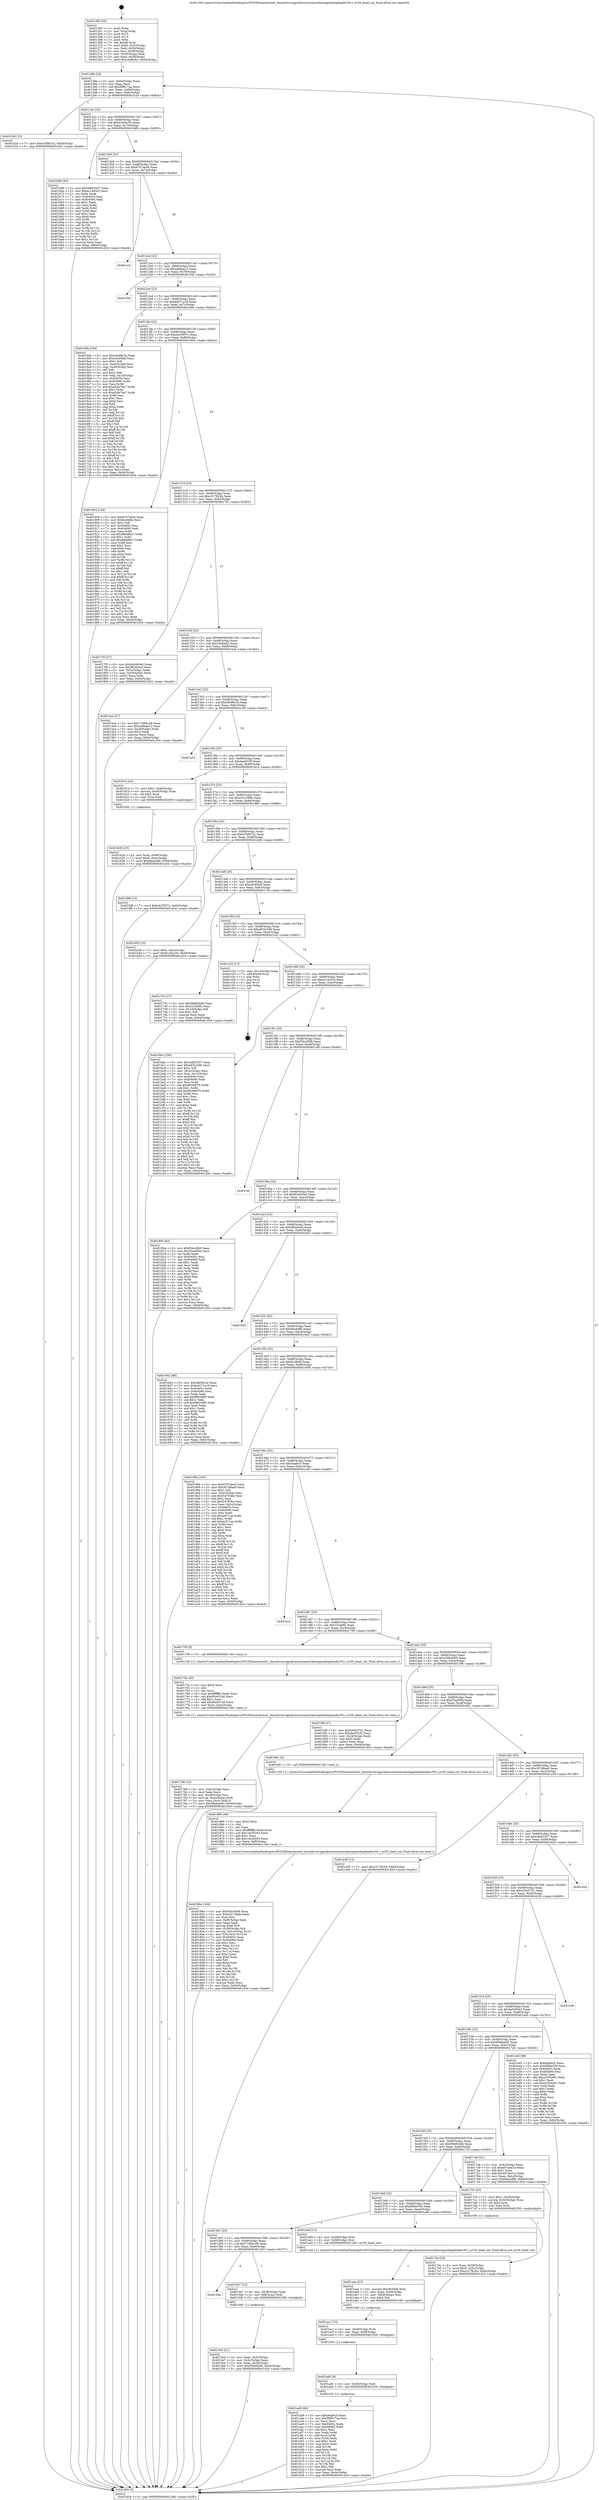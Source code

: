 digraph "0x401260" {
  label = "0x401260 (/mnt/c/Users/mathe/Desktop/tcc/POCII/binaries/extr_linuxdriversgpudrmnouveaunvkmenginedispheadnv50.c_nv50_head_cnt_Final-ollvm.out::main(0))"
  labelloc = "t"
  node[shape=record]

  Entry [label="",width=0.3,height=0.3,shape=circle,fillcolor=black,style=filled]
  "0x40128b" [label="{
     0x40128b [23]\l
     | [instrs]\l
     &nbsp;&nbsp;0x40128b \<+3\>: mov -0x64(%rbp),%eax\l
     &nbsp;&nbsp;0x40128e \<+2\>: mov %eax,%ecx\l
     &nbsp;&nbsp;0x401290 \<+6\>: sub $0x90f617aa,%ecx\l
     &nbsp;&nbsp;0x401296 \<+3\>: mov %eax,-0x68(%rbp)\l
     &nbsp;&nbsp;0x401299 \<+3\>: mov %ecx,-0x6c(%rbp)\l
     &nbsp;&nbsp;0x40129c \<+6\>: je 0000000000401b2d \<main+0x8cd\>\l
  }"]
  "0x401b2d" [label="{
     0x401b2d [12]\l
     | [instrs]\l
     &nbsp;&nbsp;0x401b2d \<+7\>: movl $0xe35867e2,-0x64(%rbp)\l
     &nbsp;&nbsp;0x401b34 \<+5\>: jmp 0000000000401d34 \<main+0xad4\>\l
  }"]
  "0x4012a2" [label="{
     0x4012a2 [22]\l
     | [instrs]\l
     &nbsp;&nbsp;0x4012a2 \<+5\>: jmp 00000000004012a7 \<main+0x47\>\l
     &nbsp;&nbsp;0x4012a7 \<+3\>: mov -0x68(%rbp),%eax\l
     &nbsp;&nbsp;0x4012aa \<+5\>: sub $0x9145ac54,%eax\l
     &nbsp;&nbsp;0x4012af \<+3\>: mov %eax,-0x70(%rbp)\l
     &nbsp;&nbsp;0x4012b2 \<+6\>: je 0000000000401b69 \<main+0x909\>\l
  }"]
  Exit [label="",width=0.3,height=0.3,shape=circle,fillcolor=black,style=filled,peripheries=2]
  "0x401b69" [label="{
     0x401b69 [83]\l
     | [instrs]\l
     &nbsp;&nbsp;0x401b69 \<+5\>: mov $0x3eb92357,%eax\l
     &nbsp;&nbsp;0x401b6e \<+5\>: mov $0xec14d3c5,%ecx\l
     &nbsp;&nbsp;0x401b73 \<+2\>: xor %edx,%edx\l
     &nbsp;&nbsp;0x401b75 \<+7\>: mov 0x40405c,%esi\l
     &nbsp;&nbsp;0x401b7c \<+7\>: mov 0x404060,%edi\l
     &nbsp;&nbsp;0x401b83 \<+3\>: sub $0x1,%edx\l
     &nbsp;&nbsp;0x401b86 \<+3\>: mov %esi,%r8d\l
     &nbsp;&nbsp;0x401b89 \<+3\>: add %edx,%r8d\l
     &nbsp;&nbsp;0x401b8c \<+4\>: imul %r8d,%esi\l
     &nbsp;&nbsp;0x401b90 \<+3\>: and $0x1,%esi\l
     &nbsp;&nbsp;0x401b93 \<+3\>: cmp $0x0,%esi\l
     &nbsp;&nbsp;0x401b96 \<+4\>: sete %r9b\l
     &nbsp;&nbsp;0x401b9a \<+3\>: cmp $0xa,%edi\l
     &nbsp;&nbsp;0x401b9d \<+4\>: setl %r10b\l
     &nbsp;&nbsp;0x401ba1 \<+3\>: mov %r9b,%r11b\l
     &nbsp;&nbsp;0x401ba4 \<+3\>: and %r10b,%r11b\l
     &nbsp;&nbsp;0x401ba7 \<+3\>: xor %r10b,%r9b\l
     &nbsp;&nbsp;0x401baa \<+3\>: or %r9b,%r11b\l
     &nbsp;&nbsp;0x401bad \<+4\>: test $0x1,%r11b\l
     &nbsp;&nbsp;0x401bb1 \<+3\>: cmovne %ecx,%eax\l
     &nbsp;&nbsp;0x401bb4 \<+3\>: mov %eax,-0x64(%rbp)\l
     &nbsp;&nbsp;0x401bb7 \<+5\>: jmp 0000000000401d34 \<main+0xad4\>\l
  }"]
  "0x4012b8" [label="{
     0x4012b8 [22]\l
     | [instrs]\l
     &nbsp;&nbsp;0x4012b8 \<+5\>: jmp 00000000004012bd \<main+0x5d\>\l
     &nbsp;&nbsp;0x4012bd \<+3\>: mov -0x68(%rbp),%eax\l
     &nbsp;&nbsp;0x4012c0 \<+5\>: sub $0x9707abc6,%eax\l
     &nbsp;&nbsp;0x4012c5 \<+3\>: mov %eax,-0x74(%rbp)\l
     &nbsp;&nbsp;0x4012c8 \<+6\>: je 0000000000401cc4 \<main+0xa64\>\l
  }"]
  "0x401ad9" [label="{
     0x401ad9 [84]\l
     | [instrs]\l
     &nbsp;&nbsp;0x401ad9 \<+5\>: mov $0xdeafdc5,%eax\l
     &nbsp;&nbsp;0x401ade \<+5\>: mov $0x90f617aa,%esi\l
     &nbsp;&nbsp;0x401ae3 \<+2\>: xor %ecx,%ecx\l
     &nbsp;&nbsp;0x401ae5 \<+7\>: mov 0x40405c,%edx\l
     &nbsp;&nbsp;0x401aec \<+8\>: mov 0x404060,%r8d\l
     &nbsp;&nbsp;0x401af4 \<+3\>: sub $0x1,%ecx\l
     &nbsp;&nbsp;0x401af7 \<+3\>: mov %edx,%r9d\l
     &nbsp;&nbsp;0x401afa \<+3\>: add %ecx,%r9d\l
     &nbsp;&nbsp;0x401afd \<+4\>: imul %r9d,%edx\l
     &nbsp;&nbsp;0x401b01 \<+3\>: and $0x1,%edx\l
     &nbsp;&nbsp;0x401b04 \<+3\>: cmp $0x0,%edx\l
     &nbsp;&nbsp;0x401b07 \<+4\>: sete %r10b\l
     &nbsp;&nbsp;0x401b0b \<+4\>: cmp $0xa,%r8d\l
     &nbsp;&nbsp;0x401b0f \<+4\>: setl %r11b\l
     &nbsp;&nbsp;0x401b13 \<+3\>: mov %r10b,%bl\l
     &nbsp;&nbsp;0x401b16 \<+3\>: and %r11b,%bl\l
     &nbsp;&nbsp;0x401b19 \<+3\>: xor %r11b,%r10b\l
     &nbsp;&nbsp;0x401b1c \<+3\>: or %r10b,%bl\l
     &nbsp;&nbsp;0x401b1f \<+3\>: test $0x1,%bl\l
     &nbsp;&nbsp;0x401b22 \<+3\>: cmovne %esi,%eax\l
     &nbsp;&nbsp;0x401b25 \<+3\>: mov %eax,-0x64(%rbp)\l
     &nbsp;&nbsp;0x401b28 \<+5\>: jmp 0000000000401d34 \<main+0xad4\>\l
  }"]
  "0x401cc4" [label="{
     0x401cc4\l
  }", style=dashed]
  "0x4012ce" [label="{
     0x4012ce [22]\l
     | [instrs]\l
     &nbsp;&nbsp;0x4012ce \<+5\>: jmp 00000000004012d3 \<main+0x73\>\l
     &nbsp;&nbsp;0x4012d3 \<+3\>: mov -0x68(%rbp),%eax\l
     &nbsp;&nbsp;0x4012d6 \<+5\>: sub $0xa49baa12,%eax\l
     &nbsp;&nbsp;0x4012db \<+3\>: mov %eax,-0x78(%rbp)\l
     &nbsp;&nbsp;0x4012de \<+6\>: je 00000000004015bf \<main+0x35f\>\l
  }"]
  "0x401ad0" [label="{
     0x401ad0 [9]\l
     | [instrs]\l
     &nbsp;&nbsp;0x401ad0 \<+4\>: mov -0x58(%rbp),%rdi\l
     &nbsp;&nbsp;0x401ad4 \<+5\>: call 0000000000401030 \<free@plt\>\l
     | [calls]\l
     &nbsp;&nbsp;0x401030 \{1\} (unknown)\l
  }"]
  "0x4015bf" [label="{
     0x4015bf\l
  }", style=dashed]
  "0x4012e4" [label="{
     0x4012e4 [22]\l
     | [instrs]\l
     &nbsp;&nbsp;0x4012e4 \<+5\>: jmp 00000000004012e9 \<main+0x89\>\l
     &nbsp;&nbsp;0x4012e9 \<+3\>: mov -0x68(%rbp),%eax\l
     &nbsp;&nbsp;0x4012ec \<+5\>: sub $0xb4071a18,%eax\l
     &nbsp;&nbsp;0x4012f1 \<+3\>: mov %eax,-0x7c(%rbp)\l
     &nbsp;&nbsp;0x4012f4 \<+6\>: je 000000000040169a \<main+0x43a\>\l
  }"]
  "0x401ac1" [label="{
     0x401ac1 [15]\l
     | [instrs]\l
     &nbsp;&nbsp;0x401ac1 \<+4\>: mov -0x48(%rbp),%rdi\l
     &nbsp;&nbsp;0x401ac5 \<+6\>: mov %eax,-0xf4(%rbp)\l
     &nbsp;&nbsp;0x401acb \<+5\>: call 0000000000401030 \<free@plt\>\l
     | [calls]\l
     &nbsp;&nbsp;0x401030 \{1\} (unknown)\l
  }"]
  "0x40169a" [label="{
     0x40169a [164]\l
     | [instrs]\l
     &nbsp;&nbsp;0x40169a \<+5\>: mov $0xc9e96c3e,%eax\l
     &nbsp;&nbsp;0x40169f \<+5\>: mov $0xe4c85fc8,%ecx\l
     &nbsp;&nbsp;0x4016a4 \<+2\>: mov $0x1,%dl\l
     &nbsp;&nbsp;0x4016a6 \<+3\>: mov -0x4c(%rbp),%esi\l
     &nbsp;&nbsp;0x4016a9 \<+3\>: cmp -0x40(%rbp),%esi\l
     &nbsp;&nbsp;0x4016ac \<+4\>: setl %dil\l
     &nbsp;&nbsp;0x4016b0 \<+4\>: and $0x1,%dil\l
     &nbsp;&nbsp;0x4016b4 \<+4\>: mov %dil,-0x1d(%rbp)\l
     &nbsp;&nbsp;0x4016b8 \<+7\>: mov 0x40405c,%esi\l
     &nbsp;&nbsp;0x4016bf \<+8\>: mov 0x404060,%r8d\l
     &nbsp;&nbsp;0x4016c7 \<+3\>: mov %esi,%r9d\l
     &nbsp;&nbsp;0x4016ca \<+7\>: add $0xa54b76a7,%r9d\l
     &nbsp;&nbsp;0x4016d1 \<+4\>: sub $0x1,%r9d\l
     &nbsp;&nbsp;0x4016d5 \<+7\>: sub $0xa54b76a7,%r9d\l
     &nbsp;&nbsp;0x4016dc \<+4\>: imul %r9d,%esi\l
     &nbsp;&nbsp;0x4016e0 \<+3\>: and $0x1,%esi\l
     &nbsp;&nbsp;0x4016e3 \<+3\>: cmp $0x0,%esi\l
     &nbsp;&nbsp;0x4016e6 \<+4\>: sete %dil\l
     &nbsp;&nbsp;0x4016ea \<+4\>: cmp $0xa,%r8d\l
     &nbsp;&nbsp;0x4016ee \<+4\>: setl %r10b\l
     &nbsp;&nbsp;0x4016f2 \<+3\>: mov %dil,%r11b\l
     &nbsp;&nbsp;0x4016f5 \<+4\>: xor $0xff,%r11b\l
     &nbsp;&nbsp;0x4016f9 \<+3\>: mov %r10b,%bl\l
     &nbsp;&nbsp;0x4016fc \<+3\>: xor $0xff,%bl\l
     &nbsp;&nbsp;0x4016ff \<+3\>: xor $0x1,%dl\l
     &nbsp;&nbsp;0x401702 \<+3\>: mov %r11b,%r14b\l
     &nbsp;&nbsp;0x401705 \<+4\>: and $0xff,%r14b\l
     &nbsp;&nbsp;0x401709 \<+3\>: and %dl,%dil\l
     &nbsp;&nbsp;0x40170c \<+3\>: mov %bl,%r15b\l
     &nbsp;&nbsp;0x40170f \<+4\>: and $0xff,%r15b\l
     &nbsp;&nbsp;0x401713 \<+3\>: and %dl,%r10b\l
     &nbsp;&nbsp;0x401716 \<+3\>: or %dil,%r14b\l
     &nbsp;&nbsp;0x401719 \<+3\>: or %r10b,%r15b\l
     &nbsp;&nbsp;0x40171c \<+3\>: xor %r15b,%r14b\l
     &nbsp;&nbsp;0x40171f \<+3\>: or %bl,%r11b\l
     &nbsp;&nbsp;0x401722 \<+4\>: xor $0xff,%r11b\l
     &nbsp;&nbsp;0x401726 \<+3\>: or $0x1,%dl\l
     &nbsp;&nbsp;0x401729 \<+3\>: and %dl,%r11b\l
     &nbsp;&nbsp;0x40172c \<+3\>: or %r11b,%r14b\l
     &nbsp;&nbsp;0x40172f \<+4\>: test $0x1,%r14b\l
     &nbsp;&nbsp;0x401733 \<+3\>: cmovne %ecx,%eax\l
     &nbsp;&nbsp;0x401736 \<+3\>: mov %eax,-0x64(%rbp)\l
     &nbsp;&nbsp;0x401739 \<+5\>: jmp 0000000000401d34 \<main+0xad4\>\l
  }"]
  "0x4012fa" [label="{
     0x4012fa [22]\l
     | [instrs]\l
     &nbsp;&nbsp;0x4012fa \<+5\>: jmp 00000000004012ff \<main+0x9f\>\l
     &nbsp;&nbsp;0x4012ff \<+3\>: mov -0x68(%rbp),%eax\l
     &nbsp;&nbsp;0x401302 \<+5\>: sub $0xb425957c,%eax\l
     &nbsp;&nbsp;0x401307 \<+3\>: mov %eax,-0x80(%rbp)\l
     &nbsp;&nbsp;0x40130a \<+6\>: je 0000000000401904 \<main+0x6a4\>\l
  }"]
  "0x401aaa" [label="{
     0x401aaa [23]\l
     | [instrs]\l
     &nbsp;&nbsp;0x401aaa \<+10\>: movabs $0x4020b6,%rdi\l
     &nbsp;&nbsp;0x401ab4 \<+3\>: mov %eax,-0x60(%rbp)\l
     &nbsp;&nbsp;0x401ab7 \<+3\>: mov -0x60(%rbp),%esi\l
     &nbsp;&nbsp;0x401aba \<+2\>: mov $0x0,%al\l
     &nbsp;&nbsp;0x401abc \<+5\>: call 0000000000401040 \<printf@plt\>\l
     | [calls]\l
     &nbsp;&nbsp;0x401040 \{1\} (unknown)\l
  }"]
  "0x401904" [label="{
     0x401904 [144]\l
     | [instrs]\l
     &nbsp;&nbsp;0x401904 \<+5\>: mov $0x9707abc6,%eax\l
     &nbsp;&nbsp;0x401909 \<+5\>: mov $0x8cc8bfd,%ecx\l
     &nbsp;&nbsp;0x40190e \<+2\>: mov $0x1,%dl\l
     &nbsp;&nbsp;0x401910 \<+7\>: mov 0x40405c,%esi\l
     &nbsp;&nbsp;0x401917 \<+7\>: mov 0x404060,%edi\l
     &nbsp;&nbsp;0x40191e \<+3\>: mov %esi,%r8d\l
     &nbsp;&nbsp;0x401921 \<+7\>: sub $0xd8ebfbe7,%r8d\l
     &nbsp;&nbsp;0x401928 \<+4\>: sub $0x1,%r8d\l
     &nbsp;&nbsp;0x40192c \<+7\>: add $0xd8ebfbe7,%r8d\l
     &nbsp;&nbsp;0x401933 \<+4\>: imul %r8d,%esi\l
     &nbsp;&nbsp;0x401937 \<+3\>: and $0x1,%esi\l
     &nbsp;&nbsp;0x40193a \<+3\>: cmp $0x0,%esi\l
     &nbsp;&nbsp;0x40193d \<+4\>: sete %r9b\l
     &nbsp;&nbsp;0x401941 \<+3\>: cmp $0xa,%edi\l
     &nbsp;&nbsp;0x401944 \<+4\>: setl %r10b\l
     &nbsp;&nbsp;0x401948 \<+3\>: mov %r9b,%r11b\l
     &nbsp;&nbsp;0x40194b \<+4\>: xor $0xff,%r11b\l
     &nbsp;&nbsp;0x40194f \<+3\>: mov %r10b,%bl\l
     &nbsp;&nbsp;0x401952 \<+3\>: xor $0xff,%bl\l
     &nbsp;&nbsp;0x401955 \<+3\>: xor $0x1,%dl\l
     &nbsp;&nbsp;0x401958 \<+3\>: mov %r11b,%r14b\l
     &nbsp;&nbsp;0x40195b \<+4\>: and $0xff,%r14b\l
     &nbsp;&nbsp;0x40195f \<+3\>: and %dl,%r9b\l
     &nbsp;&nbsp;0x401962 \<+3\>: mov %bl,%r15b\l
     &nbsp;&nbsp;0x401965 \<+4\>: and $0xff,%r15b\l
     &nbsp;&nbsp;0x401969 \<+3\>: and %dl,%r10b\l
     &nbsp;&nbsp;0x40196c \<+3\>: or %r9b,%r14b\l
     &nbsp;&nbsp;0x40196f \<+3\>: or %r10b,%r15b\l
     &nbsp;&nbsp;0x401972 \<+3\>: xor %r15b,%r14b\l
     &nbsp;&nbsp;0x401975 \<+3\>: or %bl,%r11b\l
     &nbsp;&nbsp;0x401978 \<+4\>: xor $0xff,%r11b\l
     &nbsp;&nbsp;0x40197c \<+3\>: or $0x1,%dl\l
     &nbsp;&nbsp;0x40197f \<+3\>: and %dl,%r11b\l
     &nbsp;&nbsp;0x401982 \<+3\>: or %r11b,%r14b\l
     &nbsp;&nbsp;0x401985 \<+4\>: test $0x1,%r14b\l
     &nbsp;&nbsp;0x401989 \<+3\>: cmovne %ecx,%eax\l
     &nbsp;&nbsp;0x40198c \<+3\>: mov %eax,-0x64(%rbp)\l
     &nbsp;&nbsp;0x40198f \<+5\>: jmp 0000000000401d34 \<main+0xad4\>\l
  }"]
  "0x401310" [label="{
     0x401310 [25]\l
     | [instrs]\l
     &nbsp;&nbsp;0x401310 \<+5\>: jmp 0000000000401315 \<main+0xb5\>\l
     &nbsp;&nbsp;0x401315 \<+3\>: mov -0x68(%rbp),%eax\l
     &nbsp;&nbsp;0x401318 \<+5\>: sub $0xc3178244,%eax\l
     &nbsp;&nbsp;0x40131d \<+6\>: mov %eax,-0x84(%rbp)\l
     &nbsp;&nbsp;0x401323 \<+6\>: je 00000000004017f3 \<main+0x593\>\l
  }"]
  "0x40188e" [label="{
     0x40188e [106]\l
     | [instrs]\l
     &nbsp;&nbsp;0x40188e \<+5\>: mov $0xf54cd568,%ecx\l
     &nbsp;&nbsp;0x401893 \<+5\>: mov $0xe32138bb,%edx\l
     &nbsp;&nbsp;0x401898 \<+2\>: xor %esi,%esi\l
     &nbsp;&nbsp;0x40189a \<+6\>: mov -0xf0(%rbp),%edi\l
     &nbsp;&nbsp;0x4018a0 \<+3\>: imul %eax,%edi\l
     &nbsp;&nbsp;0x4018a3 \<+3\>: movslq %edi,%r8\l
     &nbsp;&nbsp;0x4018a6 \<+4\>: mov -0x58(%rbp),%r9\l
     &nbsp;&nbsp;0x4018aa \<+4\>: movslq -0x5c(%rbp),%r10\l
     &nbsp;&nbsp;0x4018ae \<+4\>: mov %r8,(%r9,%r10,8)\l
     &nbsp;&nbsp;0x4018b2 \<+7\>: mov 0x40405c,%eax\l
     &nbsp;&nbsp;0x4018b9 \<+7\>: mov 0x404060,%edi\l
     &nbsp;&nbsp;0x4018c0 \<+3\>: sub $0x1,%esi\l
     &nbsp;&nbsp;0x4018c3 \<+3\>: mov %eax,%r11d\l
     &nbsp;&nbsp;0x4018c6 \<+3\>: add %esi,%r11d\l
     &nbsp;&nbsp;0x4018c9 \<+4\>: imul %r11d,%eax\l
     &nbsp;&nbsp;0x4018cd \<+3\>: and $0x1,%eax\l
     &nbsp;&nbsp;0x4018d0 \<+3\>: cmp $0x0,%eax\l
     &nbsp;&nbsp;0x4018d3 \<+3\>: sete %bl\l
     &nbsp;&nbsp;0x4018d6 \<+3\>: cmp $0xa,%edi\l
     &nbsp;&nbsp;0x4018d9 \<+4\>: setl %r14b\l
     &nbsp;&nbsp;0x4018dd \<+3\>: mov %bl,%r15b\l
     &nbsp;&nbsp;0x4018e0 \<+3\>: and %r14b,%r15b\l
     &nbsp;&nbsp;0x4018e3 \<+3\>: xor %r14b,%bl\l
     &nbsp;&nbsp;0x4018e6 \<+3\>: or %bl,%r15b\l
     &nbsp;&nbsp;0x4018e9 \<+4\>: test $0x1,%r15b\l
     &nbsp;&nbsp;0x4018ed \<+3\>: cmovne %edx,%ecx\l
     &nbsp;&nbsp;0x4018f0 \<+3\>: mov %ecx,-0x64(%rbp)\l
     &nbsp;&nbsp;0x4018f3 \<+5\>: jmp 0000000000401d34 \<main+0xad4\>\l
  }"]
  "0x4017f3" [label="{
     0x4017f3 [27]\l
     | [instrs]\l
     &nbsp;&nbsp;0x4017f3 \<+5\>: mov $0x4a5400e2,%eax\l
     &nbsp;&nbsp;0x4017f8 \<+5\>: mov $0xf820d3a5,%ecx\l
     &nbsp;&nbsp;0x4017fd \<+3\>: mov -0x5c(%rbp),%edx\l
     &nbsp;&nbsp;0x401800 \<+3\>: cmp -0x50(%rbp),%edx\l
     &nbsp;&nbsp;0x401803 \<+3\>: cmovl %ecx,%eax\l
     &nbsp;&nbsp;0x401806 \<+3\>: mov %eax,-0x64(%rbp)\l
     &nbsp;&nbsp;0x401809 \<+5\>: jmp 0000000000401d34 \<main+0xad4\>\l
  }"]
  "0x401329" [label="{
     0x401329 [25]\l
     | [instrs]\l
     &nbsp;&nbsp;0x401329 \<+5\>: jmp 000000000040132e \<main+0xce\>\l
     &nbsp;&nbsp;0x40132e \<+3\>: mov -0x68(%rbp),%eax\l
     &nbsp;&nbsp;0x401331 \<+5\>: sub $0xc5efbeb3,%eax\l
     &nbsp;&nbsp;0x401336 \<+6\>: mov %eax,-0x88(%rbp)\l
     &nbsp;&nbsp;0x40133c \<+6\>: je 00000000004015a4 \<main+0x344\>\l
  }"]
  "0x401866" [label="{
     0x401866 [40]\l
     | [instrs]\l
     &nbsp;&nbsp;0x401866 \<+5\>: mov $0x2,%ecx\l
     &nbsp;&nbsp;0x40186b \<+1\>: cltd\l
     &nbsp;&nbsp;0x40186c \<+2\>: idiv %ecx\l
     &nbsp;&nbsp;0x40186e \<+6\>: imul $0xfffffffe,%edx,%ecx\l
     &nbsp;&nbsp;0x401874 \<+6\>: sub $0x14e3b283,%ecx\l
     &nbsp;&nbsp;0x40187a \<+3\>: add $0x1,%ecx\l
     &nbsp;&nbsp;0x40187d \<+6\>: add $0x14e3b283,%ecx\l
     &nbsp;&nbsp;0x401883 \<+6\>: mov %ecx,-0xf0(%rbp)\l
     &nbsp;&nbsp;0x401889 \<+5\>: call 0000000000401160 \<next_i\>\l
     | [calls]\l
     &nbsp;&nbsp;0x401160 \{1\} (/mnt/c/Users/mathe/Desktop/tcc/POCII/binaries/extr_linuxdriversgpudrmnouveaunvkmenginedispheadnv50.c_nv50_head_cnt_Final-ollvm.out::next_i)\l
  }"]
  "0x4015a4" [label="{
     0x4015a4 [27]\l
     | [instrs]\l
     &nbsp;&nbsp;0x4015a4 \<+5\>: mov $0x7196bc48,%eax\l
     &nbsp;&nbsp;0x4015a9 \<+5\>: mov $0xa49baa12,%ecx\l
     &nbsp;&nbsp;0x4015ae \<+3\>: mov -0x28(%rbp),%edx\l
     &nbsp;&nbsp;0x4015b1 \<+3\>: cmp $0x2,%edx\l
     &nbsp;&nbsp;0x4015b4 \<+3\>: cmovne %ecx,%eax\l
     &nbsp;&nbsp;0x4015b7 \<+3\>: mov %eax,-0x64(%rbp)\l
     &nbsp;&nbsp;0x4015ba \<+5\>: jmp 0000000000401d34 \<main+0xad4\>\l
  }"]
  "0x401342" [label="{
     0x401342 [25]\l
     | [instrs]\l
     &nbsp;&nbsp;0x401342 \<+5\>: jmp 0000000000401347 \<main+0xe7\>\l
     &nbsp;&nbsp;0x401347 \<+3\>: mov -0x68(%rbp),%eax\l
     &nbsp;&nbsp;0x40134a \<+5\>: sub $0xc9e96c3e,%eax\l
     &nbsp;&nbsp;0x40134f \<+6\>: mov %eax,-0x8c(%rbp)\l
     &nbsp;&nbsp;0x401355 \<+6\>: je 0000000000401c63 \<main+0xa03\>\l
  }"]
  "0x401d34" [label="{
     0x401d34 [5]\l
     | [instrs]\l
     &nbsp;&nbsp;0x401d34 \<+5\>: jmp 000000000040128b \<main+0x2b\>\l
  }"]
  "0x401260" [label="{
     0x401260 [43]\l
     | [instrs]\l
     &nbsp;&nbsp;0x401260 \<+1\>: push %rbp\l
     &nbsp;&nbsp;0x401261 \<+3\>: mov %rsp,%rbp\l
     &nbsp;&nbsp;0x401264 \<+2\>: push %r15\l
     &nbsp;&nbsp;0x401266 \<+2\>: push %r14\l
     &nbsp;&nbsp;0x401268 \<+1\>: push %rbx\l
     &nbsp;&nbsp;0x401269 \<+7\>: sub $0xe8,%rsp\l
     &nbsp;&nbsp;0x401270 \<+7\>: movl $0x0,-0x2c(%rbp)\l
     &nbsp;&nbsp;0x401277 \<+3\>: mov %edi,-0x30(%rbp)\l
     &nbsp;&nbsp;0x40127a \<+4\>: mov %rsi,-0x38(%rbp)\l
     &nbsp;&nbsp;0x40127e \<+3\>: mov -0x30(%rbp),%edi\l
     &nbsp;&nbsp;0x401281 \<+3\>: mov %edi,-0x28(%rbp)\l
     &nbsp;&nbsp;0x401284 \<+7\>: movl $0xc5efbeb3,-0x64(%rbp)\l
  }"]
  "0x4017dc" [label="{
     0x4017dc [23]\l
     | [instrs]\l
     &nbsp;&nbsp;0x4017dc \<+4\>: mov %rax,-0x58(%rbp)\l
     &nbsp;&nbsp;0x4017e0 \<+7\>: movl $0x0,-0x5c(%rbp)\l
     &nbsp;&nbsp;0x4017e7 \<+7\>: movl $0xc3178244,-0x64(%rbp)\l
     &nbsp;&nbsp;0x4017ee \<+5\>: jmp 0000000000401d34 \<main+0xad4\>\l
  }"]
  "0x401c63" [label="{
     0x401c63\l
  }", style=dashed]
  "0x40135b" [label="{
     0x40135b [25]\l
     | [instrs]\l
     &nbsp;&nbsp;0x40135b \<+5\>: jmp 0000000000401360 \<main+0x100\>\l
     &nbsp;&nbsp;0x401360 \<+3\>: mov -0x68(%rbp),%eax\l
     &nbsp;&nbsp;0x401363 \<+5\>: sub $0xdaa591f5,%eax\l
     &nbsp;&nbsp;0x401368 \<+6\>: mov %eax,-0x90(%rbp)\l
     &nbsp;&nbsp;0x40136e \<+6\>: je 0000000000401614 \<main+0x3b4\>\l
  }"]
  "0x401786" [label="{
     0x401786 [32]\l
     | [instrs]\l
     &nbsp;&nbsp;0x401786 \<+6\>: mov -0xec(%rbp),%ecx\l
     &nbsp;&nbsp;0x40178c \<+3\>: imul %eax,%ecx\l
     &nbsp;&nbsp;0x40178f \<+4\>: mov -0x48(%rbp),%rsi\l
     &nbsp;&nbsp;0x401793 \<+4\>: movslq -0x4c(%rbp),%rdi\l
     &nbsp;&nbsp;0x401797 \<+3\>: mov %ecx,(%rsi,%rdi,4)\l
     &nbsp;&nbsp;0x40179a \<+7\>: movl $0x60bbaa95,-0x64(%rbp)\l
     &nbsp;&nbsp;0x4017a1 \<+5\>: jmp 0000000000401d34 \<main+0xad4\>\l
  }"]
  "0x401614" [label="{
     0x401614 [23]\l
     | [instrs]\l
     &nbsp;&nbsp;0x401614 \<+7\>: movl $0x1,-0x40(%rbp)\l
     &nbsp;&nbsp;0x40161b \<+4\>: movslq -0x40(%rbp),%rax\l
     &nbsp;&nbsp;0x40161f \<+4\>: shl $0x2,%rax\l
     &nbsp;&nbsp;0x401623 \<+3\>: mov %rax,%rdi\l
     &nbsp;&nbsp;0x401626 \<+5\>: call 0000000000401050 \<malloc@plt\>\l
     | [calls]\l
     &nbsp;&nbsp;0x401050 \{1\} (unknown)\l
  }"]
  "0x401374" [label="{
     0x401374 [25]\l
     | [instrs]\l
     &nbsp;&nbsp;0x401374 \<+5\>: jmp 0000000000401379 \<main+0x119\>\l
     &nbsp;&nbsp;0x401379 \<+3\>: mov -0x68(%rbp),%eax\l
     &nbsp;&nbsp;0x40137c \<+5\>: sub $0xe32138bb,%eax\l
     &nbsp;&nbsp;0x401381 \<+6\>: mov %eax,-0x94(%rbp)\l
     &nbsp;&nbsp;0x401387 \<+6\>: je 00000000004018f8 \<main+0x698\>\l
  }"]
  "0x40175e" [label="{
     0x40175e [40]\l
     | [instrs]\l
     &nbsp;&nbsp;0x40175e \<+5\>: mov $0x2,%ecx\l
     &nbsp;&nbsp;0x401763 \<+1\>: cltd\l
     &nbsp;&nbsp;0x401764 \<+2\>: idiv %ecx\l
     &nbsp;&nbsp;0x401766 \<+6\>: imul $0xfffffffe,%edx,%ecx\l
     &nbsp;&nbsp;0x40176c \<+6\>: sub $0x95c63146,%ecx\l
     &nbsp;&nbsp;0x401772 \<+3\>: add $0x1,%ecx\l
     &nbsp;&nbsp;0x401775 \<+6\>: add $0x95c63146,%ecx\l
     &nbsp;&nbsp;0x40177b \<+6\>: mov %ecx,-0xec(%rbp)\l
     &nbsp;&nbsp;0x401781 \<+5\>: call 0000000000401160 \<next_i\>\l
     | [calls]\l
     &nbsp;&nbsp;0x401160 \{1\} (/mnt/c/Users/mathe/Desktop/tcc/POCII/binaries/extr_linuxdriversgpudrmnouveaunvkmenginedispheadnv50.c_nv50_head_cnt_Final-ollvm.out::next_i)\l
  }"]
  "0x4018f8" [label="{
     0x4018f8 [12]\l
     | [instrs]\l
     &nbsp;&nbsp;0x4018f8 \<+7\>: movl $0xb425957c,-0x64(%rbp)\l
     &nbsp;&nbsp;0x4018ff \<+5\>: jmp 0000000000401d34 \<main+0xad4\>\l
  }"]
  "0x40138d" [label="{
     0x40138d [25]\l
     | [instrs]\l
     &nbsp;&nbsp;0x40138d \<+5\>: jmp 0000000000401392 \<main+0x132\>\l
     &nbsp;&nbsp;0x401392 \<+3\>: mov -0x68(%rbp),%eax\l
     &nbsp;&nbsp;0x401395 \<+5\>: sub $0xe35867e2,%eax\l
     &nbsp;&nbsp;0x40139a \<+6\>: mov %eax,-0x98(%rbp)\l
     &nbsp;&nbsp;0x4013a0 \<+6\>: je 0000000000401b56 \<main+0x8f6\>\l
  }"]
  "0x40162b" [label="{
     0x40162b [23]\l
     | [instrs]\l
     &nbsp;&nbsp;0x40162b \<+4\>: mov %rax,-0x48(%rbp)\l
     &nbsp;&nbsp;0x40162f \<+7\>: movl $0x0,-0x4c(%rbp)\l
     &nbsp;&nbsp;0x401636 \<+7\>: movl $0xfdacb4fb,-0x64(%rbp)\l
     &nbsp;&nbsp;0x40163d \<+5\>: jmp 0000000000401d34 \<main+0xad4\>\l
  }"]
  "0x401b56" [label="{
     0x401b56 [19]\l
     | [instrs]\l
     &nbsp;&nbsp;0x401b56 \<+7\>: movl $0x0,-0x2c(%rbp)\l
     &nbsp;&nbsp;0x401b5d \<+7\>: movl $0x9145ac54,-0x64(%rbp)\l
     &nbsp;&nbsp;0x401b64 \<+5\>: jmp 0000000000401d34 \<main+0xad4\>\l
  }"]
  "0x4013a6" [label="{
     0x4013a6 [25]\l
     | [instrs]\l
     &nbsp;&nbsp;0x4013a6 \<+5\>: jmp 00000000004013ab \<main+0x14b\>\l
     &nbsp;&nbsp;0x4013ab \<+3\>: mov -0x68(%rbp),%eax\l
     &nbsp;&nbsp;0x4013ae \<+5\>: sub $0xe4c85fc8,%eax\l
     &nbsp;&nbsp;0x4013b3 \<+6\>: mov %eax,-0x9c(%rbp)\l
     &nbsp;&nbsp;0x4013b9 \<+6\>: je 000000000040173e \<main+0x4de\>\l
  }"]
  "0x4015e4" [label="{
     0x4015e4 [21]\l
     | [instrs]\l
     &nbsp;&nbsp;0x4015e4 \<+3\>: mov %eax,-0x3c(%rbp)\l
     &nbsp;&nbsp;0x4015e7 \<+3\>: mov -0x3c(%rbp),%eax\l
     &nbsp;&nbsp;0x4015ea \<+3\>: mov %eax,-0x24(%rbp)\l
     &nbsp;&nbsp;0x4015ed \<+7\>: movl $0x25664260,-0x64(%rbp)\l
     &nbsp;&nbsp;0x4015f4 \<+5\>: jmp 0000000000401d34 \<main+0xad4\>\l
  }"]
  "0x40173e" [label="{
     0x40173e [27]\l
     | [instrs]\l
     &nbsp;&nbsp;0x40173e \<+5\>: mov $0x68d82bdb,%eax\l
     &nbsp;&nbsp;0x401743 \<+5\>: mov $0x221fa9fc,%ecx\l
     &nbsp;&nbsp;0x401748 \<+3\>: mov -0x1d(%rbp),%dl\l
     &nbsp;&nbsp;0x40174b \<+3\>: test $0x1,%dl\l
     &nbsp;&nbsp;0x40174e \<+3\>: cmovne %ecx,%eax\l
     &nbsp;&nbsp;0x401751 \<+3\>: mov %eax,-0x64(%rbp)\l
     &nbsp;&nbsp;0x401754 \<+5\>: jmp 0000000000401d34 \<main+0xad4\>\l
  }"]
  "0x4013bf" [label="{
     0x4013bf [25]\l
     | [instrs]\l
     &nbsp;&nbsp;0x4013bf \<+5\>: jmp 00000000004013c4 \<main+0x164\>\l
     &nbsp;&nbsp;0x4013c4 \<+3\>: mov -0x68(%rbp),%eax\l
     &nbsp;&nbsp;0x4013c7 \<+5\>: sub $0xe833c5d6,%eax\l
     &nbsp;&nbsp;0x4013cc \<+6\>: mov %eax,-0xa0(%rbp)\l
     &nbsp;&nbsp;0x4013d2 \<+6\>: je 0000000000401c52 \<main+0x9f2\>\l
  }"]
  "0x40159a" [label="{
     0x40159a\l
  }", style=dashed]
  "0x401c52" [label="{
     0x401c52 [17]\l
     | [instrs]\l
     &nbsp;&nbsp;0x401c52 \<+3\>: mov -0x1c(%rbp),%eax\l
     &nbsp;&nbsp;0x401c55 \<+7\>: add $0xe8,%rsp\l
     &nbsp;&nbsp;0x401c5c \<+1\>: pop %rbx\l
     &nbsp;&nbsp;0x401c5d \<+2\>: pop %r14\l
     &nbsp;&nbsp;0x401c5f \<+2\>: pop %r15\l
     &nbsp;&nbsp;0x401c61 \<+1\>: pop %rbp\l
     &nbsp;&nbsp;0x401c62 \<+1\>: ret\l
  }"]
  "0x4013d8" [label="{
     0x4013d8 [25]\l
     | [instrs]\l
     &nbsp;&nbsp;0x4013d8 \<+5\>: jmp 00000000004013dd \<main+0x17d\>\l
     &nbsp;&nbsp;0x4013dd \<+3\>: mov -0x68(%rbp),%eax\l
     &nbsp;&nbsp;0x4013e0 \<+5\>: sub $0xec14d3c5,%eax\l
     &nbsp;&nbsp;0x4013e5 \<+6\>: mov %eax,-0xa4(%rbp)\l
     &nbsp;&nbsp;0x4013eb \<+6\>: je 0000000000401bbc \<main+0x95c\>\l
  }"]
  "0x4015d7" [label="{
     0x4015d7 [13]\l
     | [instrs]\l
     &nbsp;&nbsp;0x4015d7 \<+4\>: mov -0x38(%rbp),%rax\l
     &nbsp;&nbsp;0x4015db \<+4\>: mov 0x8(%rax),%rdi\l
     &nbsp;&nbsp;0x4015df \<+5\>: call 0000000000401060 \<atoi@plt\>\l
     | [calls]\l
     &nbsp;&nbsp;0x401060 \{1\} (unknown)\l
  }"]
  "0x401bbc" [label="{
     0x401bbc [150]\l
     | [instrs]\l
     &nbsp;&nbsp;0x401bbc \<+5\>: mov $0x3eb92357,%eax\l
     &nbsp;&nbsp;0x401bc1 \<+5\>: mov $0xe833c5d6,%ecx\l
     &nbsp;&nbsp;0x401bc6 \<+2\>: mov $0x1,%dl\l
     &nbsp;&nbsp;0x401bc8 \<+3\>: mov -0x2c(%rbp),%esi\l
     &nbsp;&nbsp;0x401bcb \<+3\>: mov %esi,-0x1c(%rbp)\l
     &nbsp;&nbsp;0x401bce \<+7\>: mov 0x40405c,%esi\l
     &nbsp;&nbsp;0x401bd5 \<+7\>: mov 0x404060,%edi\l
     &nbsp;&nbsp;0x401bdc \<+3\>: mov %esi,%r8d\l
     &nbsp;&nbsp;0x401bdf \<+7\>: sub $0x89390f76,%r8d\l
     &nbsp;&nbsp;0x401be6 \<+4\>: sub $0x1,%r8d\l
     &nbsp;&nbsp;0x401bea \<+7\>: add $0x89390f76,%r8d\l
     &nbsp;&nbsp;0x401bf1 \<+4\>: imul %r8d,%esi\l
     &nbsp;&nbsp;0x401bf5 \<+3\>: and $0x1,%esi\l
     &nbsp;&nbsp;0x401bf8 \<+3\>: cmp $0x0,%esi\l
     &nbsp;&nbsp;0x401bfb \<+4\>: sete %r9b\l
     &nbsp;&nbsp;0x401bff \<+3\>: cmp $0xa,%edi\l
     &nbsp;&nbsp;0x401c02 \<+4\>: setl %r10b\l
     &nbsp;&nbsp;0x401c06 \<+3\>: mov %r9b,%r11b\l
     &nbsp;&nbsp;0x401c09 \<+4\>: xor $0xff,%r11b\l
     &nbsp;&nbsp;0x401c0d \<+3\>: mov %r10b,%bl\l
     &nbsp;&nbsp;0x401c10 \<+3\>: xor $0xff,%bl\l
     &nbsp;&nbsp;0x401c13 \<+3\>: xor $0x0,%dl\l
     &nbsp;&nbsp;0x401c16 \<+3\>: mov %r11b,%r14b\l
     &nbsp;&nbsp;0x401c19 \<+4\>: and $0x0,%r14b\l
     &nbsp;&nbsp;0x401c1d \<+3\>: and %dl,%r9b\l
     &nbsp;&nbsp;0x401c20 \<+3\>: mov %bl,%r15b\l
     &nbsp;&nbsp;0x401c23 \<+4\>: and $0x0,%r15b\l
     &nbsp;&nbsp;0x401c27 \<+3\>: and %dl,%r10b\l
     &nbsp;&nbsp;0x401c2a \<+3\>: or %r9b,%r14b\l
     &nbsp;&nbsp;0x401c2d \<+3\>: or %r10b,%r15b\l
     &nbsp;&nbsp;0x401c30 \<+3\>: xor %r15b,%r14b\l
     &nbsp;&nbsp;0x401c33 \<+3\>: or %bl,%r11b\l
     &nbsp;&nbsp;0x401c36 \<+4\>: xor $0xff,%r11b\l
     &nbsp;&nbsp;0x401c3a \<+3\>: or $0x0,%dl\l
     &nbsp;&nbsp;0x401c3d \<+3\>: and %dl,%r11b\l
     &nbsp;&nbsp;0x401c40 \<+3\>: or %r11b,%r14b\l
     &nbsp;&nbsp;0x401c43 \<+4\>: test $0x1,%r14b\l
     &nbsp;&nbsp;0x401c47 \<+3\>: cmovne %ecx,%eax\l
     &nbsp;&nbsp;0x401c4a \<+3\>: mov %eax,-0x64(%rbp)\l
     &nbsp;&nbsp;0x401c4d \<+5\>: jmp 0000000000401d34 \<main+0xad4\>\l
  }"]
  "0x4013f1" [label="{
     0x4013f1 [25]\l
     | [instrs]\l
     &nbsp;&nbsp;0x4013f1 \<+5\>: jmp 00000000004013f6 \<main+0x196\>\l
     &nbsp;&nbsp;0x4013f6 \<+3\>: mov -0x68(%rbp),%eax\l
     &nbsp;&nbsp;0x4013f9 \<+5\>: sub $0xf54cd568,%eax\l
     &nbsp;&nbsp;0x4013fe \<+6\>: mov %eax,-0xa8(%rbp)\l
     &nbsp;&nbsp;0x401404 \<+6\>: je 0000000000401c6f \<main+0xa0f\>\l
  }"]
  "0x401581" [label="{
     0x401581 [25]\l
     | [instrs]\l
     &nbsp;&nbsp;0x401581 \<+5\>: jmp 0000000000401586 \<main+0x326\>\l
     &nbsp;&nbsp;0x401586 \<+3\>: mov -0x68(%rbp),%eax\l
     &nbsp;&nbsp;0x401589 \<+5\>: sub $0x7196bc48,%eax\l
     &nbsp;&nbsp;0x40158e \<+6\>: mov %eax,-0xe8(%rbp)\l
     &nbsp;&nbsp;0x401594 \<+6\>: je 00000000004015d7 \<main+0x377\>\l
  }"]
  "0x401c6f" [label="{
     0x401c6f\l
  }", style=dashed]
  "0x40140a" [label="{
     0x40140a [25]\l
     | [instrs]\l
     &nbsp;&nbsp;0x40140a \<+5\>: jmp 000000000040140f \<main+0x1af\>\l
     &nbsp;&nbsp;0x40140f \<+3\>: mov -0x68(%rbp),%eax\l
     &nbsp;&nbsp;0x401412 \<+5\>: sub $0xf820d3a5,%eax\l
     &nbsp;&nbsp;0x401417 \<+6\>: mov %eax,-0xac(%rbp)\l
     &nbsp;&nbsp;0x40141d \<+6\>: je 000000000040180e \<main+0x5ae\>\l
  }"]
  "0x401a9d" [label="{
     0x401a9d [13]\l
     | [instrs]\l
     &nbsp;&nbsp;0x401a9d \<+4\>: mov -0x48(%rbp),%rdi\l
     &nbsp;&nbsp;0x401aa1 \<+4\>: mov -0x58(%rbp),%rsi\l
     &nbsp;&nbsp;0x401aa5 \<+5\>: call 0000000000401240 \<nv50_head_cnt\>\l
     | [calls]\l
     &nbsp;&nbsp;0x401240 \{1\} (/mnt/c/Users/mathe/Desktop/tcc/POCII/binaries/extr_linuxdriversgpudrmnouveaunvkmenginedispheadnv50.c_nv50_head_cnt_Final-ollvm.out::nv50_head_cnt)\l
  }"]
  "0x40180e" [label="{
     0x40180e [83]\l
     | [instrs]\l
     &nbsp;&nbsp;0x40180e \<+5\>: mov $0xf54cd568,%eax\l
     &nbsp;&nbsp;0x401813 \<+5\>: mov $0x25aa0f5a,%ecx\l
     &nbsp;&nbsp;0x401818 \<+2\>: xor %edx,%edx\l
     &nbsp;&nbsp;0x40181a \<+7\>: mov 0x40405c,%esi\l
     &nbsp;&nbsp;0x401821 \<+7\>: mov 0x404060,%edi\l
     &nbsp;&nbsp;0x401828 \<+3\>: sub $0x1,%edx\l
     &nbsp;&nbsp;0x40182b \<+3\>: mov %esi,%r8d\l
     &nbsp;&nbsp;0x40182e \<+3\>: add %edx,%r8d\l
     &nbsp;&nbsp;0x401831 \<+4\>: imul %r8d,%esi\l
     &nbsp;&nbsp;0x401835 \<+3\>: and $0x1,%esi\l
     &nbsp;&nbsp;0x401838 \<+3\>: cmp $0x0,%esi\l
     &nbsp;&nbsp;0x40183b \<+4\>: sete %r9b\l
     &nbsp;&nbsp;0x40183f \<+3\>: cmp $0xa,%edi\l
     &nbsp;&nbsp;0x401842 \<+4\>: setl %r10b\l
     &nbsp;&nbsp;0x401846 \<+3\>: mov %r9b,%r11b\l
     &nbsp;&nbsp;0x401849 \<+3\>: and %r10b,%r11b\l
     &nbsp;&nbsp;0x40184c \<+3\>: xor %r10b,%r9b\l
     &nbsp;&nbsp;0x40184f \<+3\>: or %r9b,%r11b\l
     &nbsp;&nbsp;0x401852 \<+4\>: test $0x1,%r11b\l
     &nbsp;&nbsp;0x401856 \<+3\>: cmovne %ecx,%eax\l
     &nbsp;&nbsp;0x401859 \<+3\>: mov %eax,-0x64(%rbp)\l
     &nbsp;&nbsp;0x40185c \<+5\>: jmp 0000000000401d34 \<main+0xad4\>\l
  }"]
  "0x401423" [label="{
     0x401423 [25]\l
     | [instrs]\l
     &nbsp;&nbsp;0x401423 \<+5\>: jmp 0000000000401428 \<main+0x1c8\>\l
     &nbsp;&nbsp;0x401428 \<+3\>: mov -0x68(%rbp),%eax\l
     &nbsp;&nbsp;0x40142b \<+5\>: sub $0xfd940446,%eax\l
     &nbsp;&nbsp;0x401430 \<+6\>: mov %eax,-0xb0(%rbp)\l
     &nbsp;&nbsp;0x401436 \<+6\>: je 0000000000401b45 \<main+0x8e5\>\l
  }"]
  "0x401568" [label="{
     0x401568 [25]\l
     | [instrs]\l
     &nbsp;&nbsp;0x401568 \<+5\>: jmp 000000000040156d \<main+0x30d\>\l
     &nbsp;&nbsp;0x40156d \<+3\>: mov -0x68(%rbp),%eax\l
     &nbsp;&nbsp;0x401570 \<+5\>: sub $0x6f0be53b,%eax\l
     &nbsp;&nbsp;0x401575 \<+6\>: mov %eax,-0xe4(%rbp)\l
     &nbsp;&nbsp;0x40157b \<+6\>: je 0000000000401a9d \<main+0x83d\>\l
  }"]
  "0x401b45" [label="{
     0x401b45\l
  }", style=dashed]
  "0x40143c" [label="{
     0x40143c [25]\l
     | [instrs]\l
     &nbsp;&nbsp;0x40143c \<+5\>: jmp 0000000000401441 \<main+0x1e1\>\l
     &nbsp;&nbsp;0x401441 \<+3\>: mov -0x68(%rbp),%eax\l
     &nbsp;&nbsp;0x401444 \<+5\>: sub $0xfdacb4fb,%eax\l
     &nbsp;&nbsp;0x401449 \<+6\>: mov %eax,-0xb4(%rbp)\l
     &nbsp;&nbsp;0x40144f \<+6\>: je 0000000000401642 \<main+0x3e2\>\l
  }"]
  "0x4017c5" [label="{
     0x4017c5 [23]\l
     | [instrs]\l
     &nbsp;&nbsp;0x4017c5 \<+7\>: movl $0x1,-0x50(%rbp)\l
     &nbsp;&nbsp;0x4017cc \<+4\>: movslq -0x50(%rbp),%rax\l
     &nbsp;&nbsp;0x4017d0 \<+4\>: shl $0x3,%rax\l
     &nbsp;&nbsp;0x4017d4 \<+3\>: mov %rax,%rdi\l
     &nbsp;&nbsp;0x4017d7 \<+5\>: call 0000000000401050 \<malloc@plt\>\l
     | [calls]\l
     &nbsp;&nbsp;0x401050 \{1\} (unknown)\l
  }"]
  "0x401642" [label="{
     0x401642 [88]\l
     | [instrs]\l
     &nbsp;&nbsp;0x401642 \<+5\>: mov $0xc9e96c3e,%eax\l
     &nbsp;&nbsp;0x401647 \<+5\>: mov $0xb4071a18,%ecx\l
     &nbsp;&nbsp;0x40164c \<+7\>: mov 0x40405c,%edx\l
     &nbsp;&nbsp;0x401653 \<+7\>: mov 0x404060,%esi\l
     &nbsp;&nbsp;0x40165a \<+2\>: mov %edx,%edi\l
     &nbsp;&nbsp;0x40165c \<+6\>: add $0xf80c58f5,%edi\l
     &nbsp;&nbsp;0x401662 \<+3\>: sub $0x1,%edi\l
     &nbsp;&nbsp;0x401665 \<+6\>: sub $0xf80c58f5,%edi\l
     &nbsp;&nbsp;0x40166b \<+3\>: imul %edi,%edx\l
     &nbsp;&nbsp;0x40166e \<+3\>: and $0x1,%edx\l
     &nbsp;&nbsp;0x401671 \<+3\>: cmp $0x0,%edx\l
     &nbsp;&nbsp;0x401674 \<+4\>: sete %r8b\l
     &nbsp;&nbsp;0x401678 \<+3\>: cmp $0xa,%esi\l
     &nbsp;&nbsp;0x40167b \<+4\>: setl %r9b\l
     &nbsp;&nbsp;0x40167f \<+3\>: mov %r8b,%r10b\l
     &nbsp;&nbsp;0x401682 \<+3\>: and %r9b,%r10b\l
     &nbsp;&nbsp;0x401685 \<+3\>: xor %r9b,%r8b\l
     &nbsp;&nbsp;0x401688 \<+3\>: or %r8b,%r10b\l
     &nbsp;&nbsp;0x40168b \<+4\>: test $0x1,%r10b\l
     &nbsp;&nbsp;0x40168f \<+3\>: cmovne %ecx,%eax\l
     &nbsp;&nbsp;0x401692 \<+3\>: mov %eax,-0x64(%rbp)\l
     &nbsp;&nbsp;0x401695 \<+5\>: jmp 0000000000401d34 \<main+0xad4\>\l
  }"]
  "0x401455" [label="{
     0x401455 [25]\l
     | [instrs]\l
     &nbsp;&nbsp;0x401455 \<+5\>: jmp 000000000040145a \<main+0x1fa\>\l
     &nbsp;&nbsp;0x40145a \<+3\>: mov -0x68(%rbp),%eax\l
     &nbsp;&nbsp;0x40145d \<+5\>: sub $0x8cc8bfd,%eax\l
     &nbsp;&nbsp;0x401462 \<+6\>: mov %eax,-0xb8(%rbp)\l
     &nbsp;&nbsp;0x401468 \<+6\>: je 0000000000401994 \<main+0x734\>\l
  }"]
  "0x40154f" [label="{
     0x40154f [25]\l
     | [instrs]\l
     &nbsp;&nbsp;0x40154f \<+5\>: jmp 0000000000401554 \<main+0x2f4\>\l
     &nbsp;&nbsp;0x401554 \<+3\>: mov -0x68(%rbp),%eax\l
     &nbsp;&nbsp;0x401557 \<+5\>: sub $0x68d82bdb,%eax\l
     &nbsp;&nbsp;0x40155c \<+6\>: mov %eax,-0xe0(%rbp)\l
     &nbsp;&nbsp;0x401562 \<+6\>: je 00000000004017c5 \<main+0x565\>\l
  }"]
  "0x401994" [label="{
     0x401994 [165]\l
     | [instrs]\l
     &nbsp;&nbsp;0x401994 \<+5\>: mov $0x9707abc6,%eax\l
     &nbsp;&nbsp;0x401999 \<+5\>: mov $0x307d8ae0,%ecx\l
     &nbsp;&nbsp;0x40199e \<+2\>: mov $0x1,%dl\l
     &nbsp;&nbsp;0x4019a0 \<+3\>: mov -0x5c(%rbp),%esi\l
     &nbsp;&nbsp;0x4019a3 \<+6\>: add $0xf18763bc,%esi\l
     &nbsp;&nbsp;0x4019a9 \<+3\>: add $0x1,%esi\l
     &nbsp;&nbsp;0x4019ac \<+6\>: sub $0xf18763bc,%esi\l
     &nbsp;&nbsp;0x4019b2 \<+3\>: mov %esi,-0x5c(%rbp)\l
     &nbsp;&nbsp;0x4019b5 \<+7\>: mov 0x40405c,%esi\l
     &nbsp;&nbsp;0x4019bc \<+7\>: mov 0x404060,%edi\l
     &nbsp;&nbsp;0x4019c3 \<+3\>: mov %esi,%r8d\l
     &nbsp;&nbsp;0x4019c6 \<+7\>: sub $0xac671ae,%r8d\l
     &nbsp;&nbsp;0x4019cd \<+4\>: sub $0x1,%r8d\l
     &nbsp;&nbsp;0x4019d1 \<+7\>: add $0xac671ae,%r8d\l
     &nbsp;&nbsp;0x4019d8 \<+4\>: imul %r8d,%esi\l
     &nbsp;&nbsp;0x4019dc \<+3\>: and $0x1,%esi\l
     &nbsp;&nbsp;0x4019df \<+3\>: cmp $0x0,%esi\l
     &nbsp;&nbsp;0x4019e2 \<+4\>: sete %r9b\l
     &nbsp;&nbsp;0x4019e6 \<+3\>: cmp $0xa,%edi\l
     &nbsp;&nbsp;0x4019e9 \<+4\>: setl %r10b\l
     &nbsp;&nbsp;0x4019ed \<+3\>: mov %r9b,%r11b\l
     &nbsp;&nbsp;0x4019f0 \<+4\>: xor $0xff,%r11b\l
     &nbsp;&nbsp;0x4019f4 \<+3\>: mov %r10b,%bl\l
     &nbsp;&nbsp;0x4019f7 \<+3\>: xor $0xff,%bl\l
     &nbsp;&nbsp;0x4019fa \<+3\>: xor $0x0,%dl\l
     &nbsp;&nbsp;0x4019fd \<+3\>: mov %r11b,%r14b\l
     &nbsp;&nbsp;0x401a00 \<+4\>: and $0x0,%r14b\l
     &nbsp;&nbsp;0x401a04 \<+3\>: and %dl,%r9b\l
     &nbsp;&nbsp;0x401a07 \<+3\>: mov %bl,%r15b\l
     &nbsp;&nbsp;0x401a0a \<+4\>: and $0x0,%r15b\l
     &nbsp;&nbsp;0x401a0e \<+3\>: and %dl,%r10b\l
     &nbsp;&nbsp;0x401a11 \<+3\>: or %r9b,%r14b\l
     &nbsp;&nbsp;0x401a14 \<+3\>: or %r10b,%r15b\l
     &nbsp;&nbsp;0x401a17 \<+3\>: xor %r15b,%r14b\l
     &nbsp;&nbsp;0x401a1a \<+3\>: or %bl,%r11b\l
     &nbsp;&nbsp;0x401a1d \<+4\>: xor $0xff,%r11b\l
     &nbsp;&nbsp;0x401a21 \<+3\>: or $0x0,%dl\l
     &nbsp;&nbsp;0x401a24 \<+3\>: and %dl,%r11b\l
     &nbsp;&nbsp;0x401a27 \<+3\>: or %r11b,%r14b\l
     &nbsp;&nbsp;0x401a2a \<+4\>: test $0x1,%r14b\l
     &nbsp;&nbsp;0x401a2e \<+3\>: cmovne %ecx,%eax\l
     &nbsp;&nbsp;0x401a31 \<+3\>: mov %eax,-0x64(%rbp)\l
     &nbsp;&nbsp;0x401a34 \<+5\>: jmp 0000000000401d34 \<main+0xad4\>\l
  }"]
  "0x40146e" [label="{
     0x40146e [25]\l
     | [instrs]\l
     &nbsp;&nbsp;0x40146e \<+5\>: jmp 0000000000401473 \<main+0x213\>\l
     &nbsp;&nbsp;0x401473 \<+3\>: mov -0x68(%rbp),%eax\l
     &nbsp;&nbsp;0x401476 \<+5\>: sub $0xdeafdc5,%eax\l
     &nbsp;&nbsp;0x40147b \<+6\>: mov %eax,-0xbc(%rbp)\l
     &nbsp;&nbsp;0x401481 \<+6\>: je 0000000000401ce5 \<main+0xa85\>\l
  }"]
  "0x4017a6" [label="{
     0x4017a6 [31]\l
     | [instrs]\l
     &nbsp;&nbsp;0x4017a6 \<+3\>: mov -0x4c(%rbp),%eax\l
     &nbsp;&nbsp;0x4017a9 \<+5\>: sub $0x497ab41e,%eax\l
     &nbsp;&nbsp;0x4017ae \<+3\>: add $0x1,%eax\l
     &nbsp;&nbsp;0x4017b1 \<+5\>: add $0x497ab41e,%eax\l
     &nbsp;&nbsp;0x4017b6 \<+3\>: mov %eax,-0x4c(%rbp)\l
     &nbsp;&nbsp;0x4017b9 \<+7\>: movl $0xfdacb4fb,-0x64(%rbp)\l
     &nbsp;&nbsp;0x4017c0 \<+5\>: jmp 0000000000401d34 \<main+0xad4\>\l
  }"]
  "0x401ce5" [label="{
     0x401ce5\l
  }", style=dashed]
  "0x401487" [label="{
     0x401487 [25]\l
     | [instrs]\l
     &nbsp;&nbsp;0x401487 \<+5\>: jmp 000000000040148c \<main+0x22c\>\l
     &nbsp;&nbsp;0x40148c \<+3\>: mov -0x68(%rbp),%eax\l
     &nbsp;&nbsp;0x40148f \<+5\>: sub $0x221fa9fc,%eax\l
     &nbsp;&nbsp;0x401494 \<+6\>: mov %eax,-0xc0(%rbp)\l
     &nbsp;&nbsp;0x40149a \<+6\>: je 0000000000401759 \<main+0x4f9\>\l
  }"]
  "0x401536" [label="{
     0x401536 [25]\l
     | [instrs]\l
     &nbsp;&nbsp;0x401536 \<+5\>: jmp 000000000040153b \<main+0x2db\>\l
     &nbsp;&nbsp;0x40153b \<+3\>: mov -0x68(%rbp),%eax\l
     &nbsp;&nbsp;0x40153e \<+5\>: sub $0x60bbaa95,%eax\l
     &nbsp;&nbsp;0x401543 \<+6\>: mov %eax,-0xdc(%rbp)\l
     &nbsp;&nbsp;0x401549 \<+6\>: je 00000000004017a6 \<main+0x546\>\l
  }"]
  "0x401759" [label="{
     0x401759 [5]\l
     | [instrs]\l
     &nbsp;&nbsp;0x401759 \<+5\>: call 0000000000401160 \<next_i\>\l
     | [calls]\l
     &nbsp;&nbsp;0x401160 \{1\} (/mnt/c/Users/mathe/Desktop/tcc/POCII/binaries/extr_linuxdriversgpudrmnouveaunvkmenginedispheadnv50.c_nv50_head_cnt_Final-ollvm.out::next_i)\l
  }"]
  "0x4014a0" [label="{
     0x4014a0 [25]\l
     | [instrs]\l
     &nbsp;&nbsp;0x4014a0 \<+5\>: jmp 00000000004014a5 \<main+0x245\>\l
     &nbsp;&nbsp;0x4014a5 \<+3\>: mov -0x68(%rbp),%eax\l
     &nbsp;&nbsp;0x4014a8 \<+5\>: sub $0x25664260,%eax\l
     &nbsp;&nbsp;0x4014ad \<+6\>: mov %eax,-0xc4(%rbp)\l
     &nbsp;&nbsp;0x4014b3 \<+6\>: je 00000000004015f9 \<main+0x399\>\l
  }"]
  "0x401a45" [label="{
     0x401a45 [88]\l
     | [instrs]\l
     &nbsp;&nbsp;0x401a45 \<+5\>: mov $0xdeafdc5,%eax\l
     &nbsp;&nbsp;0x401a4a \<+5\>: mov $0x6f0be53b,%ecx\l
     &nbsp;&nbsp;0x401a4f \<+7\>: mov 0x40405c,%edx\l
     &nbsp;&nbsp;0x401a56 \<+7\>: mov 0x404060,%esi\l
     &nbsp;&nbsp;0x401a5d \<+2\>: mov %edx,%edi\l
     &nbsp;&nbsp;0x401a5f \<+6\>: add $0xe2350491,%edi\l
     &nbsp;&nbsp;0x401a65 \<+3\>: sub $0x1,%edi\l
     &nbsp;&nbsp;0x401a68 \<+6\>: sub $0xe2350491,%edi\l
     &nbsp;&nbsp;0x401a6e \<+3\>: imul %edi,%edx\l
     &nbsp;&nbsp;0x401a71 \<+3\>: and $0x1,%edx\l
     &nbsp;&nbsp;0x401a74 \<+3\>: cmp $0x0,%edx\l
     &nbsp;&nbsp;0x401a77 \<+4\>: sete %r8b\l
     &nbsp;&nbsp;0x401a7b \<+3\>: cmp $0xa,%esi\l
     &nbsp;&nbsp;0x401a7e \<+4\>: setl %r9b\l
     &nbsp;&nbsp;0x401a82 \<+3\>: mov %r8b,%r10b\l
     &nbsp;&nbsp;0x401a85 \<+3\>: and %r9b,%r10b\l
     &nbsp;&nbsp;0x401a88 \<+3\>: xor %r9b,%r8b\l
     &nbsp;&nbsp;0x401a8b \<+3\>: or %r8b,%r10b\l
     &nbsp;&nbsp;0x401a8e \<+4\>: test $0x1,%r10b\l
     &nbsp;&nbsp;0x401a92 \<+3\>: cmovne %ecx,%eax\l
     &nbsp;&nbsp;0x401a95 \<+3\>: mov %eax,-0x64(%rbp)\l
     &nbsp;&nbsp;0x401a98 \<+5\>: jmp 0000000000401d34 \<main+0xad4\>\l
  }"]
  "0x4015f9" [label="{
     0x4015f9 [27]\l
     | [instrs]\l
     &nbsp;&nbsp;0x4015f9 \<+5\>: mov $0x435e37d1,%eax\l
     &nbsp;&nbsp;0x4015fe \<+5\>: mov $0xdaa591f5,%ecx\l
     &nbsp;&nbsp;0x401603 \<+3\>: mov -0x24(%rbp),%edx\l
     &nbsp;&nbsp;0x401606 \<+3\>: cmp $0x0,%edx\l
     &nbsp;&nbsp;0x401609 \<+3\>: cmove %ecx,%eax\l
     &nbsp;&nbsp;0x40160c \<+3\>: mov %eax,-0x64(%rbp)\l
     &nbsp;&nbsp;0x40160f \<+5\>: jmp 0000000000401d34 \<main+0xad4\>\l
  }"]
  "0x4014b9" [label="{
     0x4014b9 [25]\l
     | [instrs]\l
     &nbsp;&nbsp;0x4014b9 \<+5\>: jmp 00000000004014be \<main+0x25e\>\l
     &nbsp;&nbsp;0x4014be \<+3\>: mov -0x68(%rbp),%eax\l
     &nbsp;&nbsp;0x4014c1 \<+5\>: sub $0x25aa0f5a,%eax\l
     &nbsp;&nbsp;0x4014c6 \<+6\>: mov %eax,-0xc8(%rbp)\l
     &nbsp;&nbsp;0x4014cc \<+6\>: je 0000000000401861 \<main+0x601\>\l
  }"]
  "0x40151d" [label="{
     0x40151d [25]\l
     | [instrs]\l
     &nbsp;&nbsp;0x40151d \<+5\>: jmp 0000000000401522 \<main+0x2c2\>\l
     &nbsp;&nbsp;0x401522 \<+3\>: mov -0x68(%rbp),%eax\l
     &nbsp;&nbsp;0x401525 \<+5\>: sub $0x4a5400e2,%eax\l
     &nbsp;&nbsp;0x40152a \<+6\>: mov %eax,-0xd8(%rbp)\l
     &nbsp;&nbsp;0x401530 \<+6\>: je 0000000000401a45 \<main+0x7e5\>\l
  }"]
  "0x401861" [label="{
     0x401861 [5]\l
     | [instrs]\l
     &nbsp;&nbsp;0x401861 \<+5\>: call 0000000000401160 \<next_i\>\l
     | [calls]\l
     &nbsp;&nbsp;0x401160 \{1\} (/mnt/c/Users/mathe/Desktop/tcc/POCII/binaries/extr_linuxdriversgpudrmnouveaunvkmenginedispheadnv50.c_nv50_head_cnt_Final-ollvm.out::next_i)\l
  }"]
  "0x4014d2" [label="{
     0x4014d2 [25]\l
     | [instrs]\l
     &nbsp;&nbsp;0x4014d2 \<+5\>: jmp 00000000004014d7 \<main+0x277\>\l
     &nbsp;&nbsp;0x4014d7 \<+3\>: mov -0x68(%rbp),%eax\l
     &nbsp;&nbsp;0x4014da \<+5\>: sub $0x307d8ae0,%eax\l
     &nbsp;&nbsp;0x4014df \<+6\>: mov %eax,-0xcc(%rbp)\l
     &nbsp;&nbsp;0x4014e5 \<+6\>: je 0000000000401a39 \<main+0x7d9\>\l
  }"]
  "0x401b39" [label="{
     0x401b39\l
  }", style=dashed]
  "0x401a39" [label="{
     0x401a39 [12]\l
     | [instrs]\l
     &nbsp;&nbsp;0x401a39 \<+7\>: movl $0xc3178244,-0x64(%rbp)\l
     &nbsp;&nbsp;0x401a40 \<+5\>: jmp 0000000000401d34 \<main+0xad4\>\l
  }"]
  "0x4014eb" [label="{
     0x4014eb [25]\l
     | [instrs]\l
     &nbsp;&nbsp;0x4014eb \<+5\>: jmp 00000000004014f0 \<main+0x290\>\l
     &nbsp;&nbsp;0x4014f0 \<+3\>: mov -0x68(%rbp),%eax\l
     &nbsp;&nbsp;0x4014f3 \<+5\>: sub $0x3eb92357,%eax\l
     &nbsp;&nbsp;0x4014f8 \<+6\>: mov %eax,-0xd0(%rbp)\l
     &nbsp;&nbsp;0x4014fe \<+6\>: je 0000000000401d2d \<main+0xacd\>\l
  }"]
  "0x401504" [label="{
     0x401504 [25]\l
     | [instrs]\l
     &nbsp;&nbsp;0x401504 \<+5\>: jmp 0000000000401509 \<main+0x2a9\>\l
     &nbsp;&nbsp;0x401509 \<+3\>: mov -0x68(%rbp),%eax\l
     &nbsp;&nbsp;0x40150c \<+5\>: sub $0x435e37d1,%eax\l
     &nbsp;&nbsp;0x401511 \<+6\>: mov %eax,-0xd4(%rbp)\l
     &nbsp;&nbsp;0x401517 \<+6\>: je 0000000000401b39 \<main+0x8d9\>\l
  }"]
  "0x401d2d" [label="{
     0x401d2d\l
  }", style=dashed]
  Entry -> "0x401260" [label=" 1"]
  "0x40128b" -> "0x401b2d" [label=" 1"]
  "0x40128b" -> "0x4012a2" [label=" 27"]
  "0x401c52" -> Exit [label=" 1"]
  "0x4012a2" -> "0x401b69" [label=" 1"]
  "0x4012a2" -> "0x4012b8" [label=" 26"]
  "0x401bbc" -> "0x401d34" [label=" 1"]
  "0x4012b8" -> "0x401cc4" [label=" 0"]
  "0x4012b8" -> "0x4012ce" [label=" 26"]
  "0x401b69" -> "0x401d34" [label=" 1"]
  "0x4012ce" -> "0x4015bf" [label=" 0"]
  "0x4012ce" -> "0x4012e4" [label=" 26"]
  "0x401b56" -> "0x401d34" [label=" 1"]
  "0x4012e4" -> "0x40169a" [label=" 2"]
  "0x4012e4" -> "0x4012fa" [label=" 24"]
  "0x401b2d" -> "0x401d34" [label=" 1"]
  "0x4012fa" -> "0x401904" [label=" 1"]
  "0x4012fa" -> "0x401310" [label=" 23"]
  "0x401ad9" -> "0x401d34" [label=" 1"]
  "0x401310" -> "0x4017f3" [label=" 2"]
  "0x401310" -> "0x401329" [label=" 21"]
  "0x401ad0" -> "0x401ad9" [label=" 1"]
  "0x401329" -> "0x4015a4" [label=" 1"]
  "0x401329" -> "0x401342" [label=" 20"]
  "0x4015a4" -> "0x401d34" [label=" 1"]
  "0x401260" -> "0x40128b" [label=" 1"]
  "0x401d34" -> "0x40128b" [label=" 27"]
  "0x401ac1" -> "0x401ad0" [label=" 1"]
  "0x401342" -> "0x401c63" [label=" 0"]
  "0x401342" -> "0x40135b" [label=" 20"]
  "0x401aaa" -> "0x401ac1" [label=" 1"]
  "0x40135b" -> "0x401614" [label=" 1"]
  "0x40135b" -> "0x401374" [label=" 19"]
  "0x401a9d" -> "0x401aaa" [label=" 1"]
  "0x401374" -> "0x4018f8" [label=" 1"]
  "0x401374" -> "0x40138d" [label=" 18"]
  "0x401a45" -> "0x401d34" [label=" 1"]
  "0x40138d" -> "0x401b56" [label=" 1"]
  "0x40138d" -> "0x4013a6" [label=" 17"]
  "0x401a39" -> "0x401d34" [label=" 1"]
  "0x4013a6" -> "0x40173e" [label=" 2"]
  "0x4013a6" -> "0x4013bf" [label=" 15"]
  "0x401994" -> "0x401d34" [label=" 1"]
  "0x4013bf" -> "0x401c52" [label=" 1"]
  "0x4013bf" -> "0x4013d8" [label=" 14"]
  "0x401904" -> "0x401d34" [label=" 1"]
  "0x4013d8" -> "0x401bbc" [label=" 1"]
  "0x4013d8" -> "0x4013f1" [label=" 13"]
  "0x4018f8" -> "0x401d34" [label=" 1"]
  "0x4013f1" -> "0x401c6f" [label=" 0"]
  "0x4013f1" -> "0x40140a" [label=" 13"]
  "0x401866" -> "0x40188e" [label=" 1"]
  "0x40140a" -> "0x40180e" [label=" 1"]
  "0x40140a" -> "0x401423" [label=" 12"]
  "0x401861" -> "0x401866" [label=" 1"]
  "0x401423" -> "0x401b45" [label=" 0"]
  "0x401423" -> "0x40143c" [label=" 12"]
  "0x4017f3" -> "0x401d34" [label=" 2"]
  "0x40143c" -> "0x401642" [label=" 2"]
  "0x40143c" -> "0x401455" [label=" 10"]
  "0x4017dc" -> "0x401d34" [label=" 1"]
  "0x401455" -> "0x401994" [label=" 1"]
  "0x401455" -> "0x40146e" [label=" 9"]
  "0x4017a6" -> "0x401d34" [label=" 1"]
  "0x40146e" -> "0x401ce5" [label=" 0"]
  "0x40146e" -> "0x401487" [label=" 9"]
  "0x401786" -> "0x401d34" [label=" 1"]
  "0x401487" -> "0x401759" [label=" 1"]
  "0x401487" -> "0x4014a0" [label=" 8"]
  "0x401759" -> "0x40175e" [label=" 1"]
  "0x4014a0" -> "0x4015f9" [label=" 1"]
  "0x4014a0" -> "0x4014b9" [label=" 7"]
  "0x40173e" -> "0x401d34" [label=" 2"]
  "0x4014b9" -> "0x401861" [label=" 1"]
  "0x4014b9" -> "0x4014d2" [label=" 6"]
  "0x401642" -> "0x401d34" [label=" 2"]
  "0x4014d2" -> "0x401a39" [label=" 1"]
  "0x4014d2" -> "0x4014eb" [label=" 5"]
  "0x40162b" -> "0x401d34" [label=" 1"]
  "0x4014eb" -> "0x401d2d" [label=" 0"]
  "0x4014eb" -> "0x401504" [label=" 5"]
  "0x401614" -> "0x40162b" [label=" 1"]
  "0x401504" -> "0x401b39" [label=" 0"]
  "0x401504" -> "0x40151d" [label=" 5"]
  "0x40169a" -> "0x401d34" [label=" 2"]
  "0x40151d" -> "0x401a45" [label=" 1"]
  "0x40151d" -> "0x401536" [label=" 4"]
  "0x40175e" -> "0x401786" [label=" 1"]
  "0x401536" -> "0x4017a6" [label=" 1"]
  "0x401536" -> "0x40154f" [label=" 3"]
  "0x4017c5" -> "0x4017dc" [label=" 1"]
  "0x40154f" -> "0x4017c5" [label=" 1"]
  "0x40154f" -> "0x401568" [label=" 2"]
  "0x40180e" -> "0x401d34" [label=" 1"]
  "0x401568" -> "0x401a9d" [label=" 1"]
  "0x401568" -> "0x401581" [label=" 1"]
  "0x40188e" -> "0x401d34" [label=" 1"]
  "0x401581" -> "0x4015d7" [label=" 1"]
  "0x401581" -> "0x40159a" [label=" 0"]
  "0x4015d7" -> "0x4015e4" [label=" 1"]
  "0x4015e4" -> "0x401d34" [label=" 1"]
  "0x4015f9" -> "0x401d34" [label=" 1"]
}

